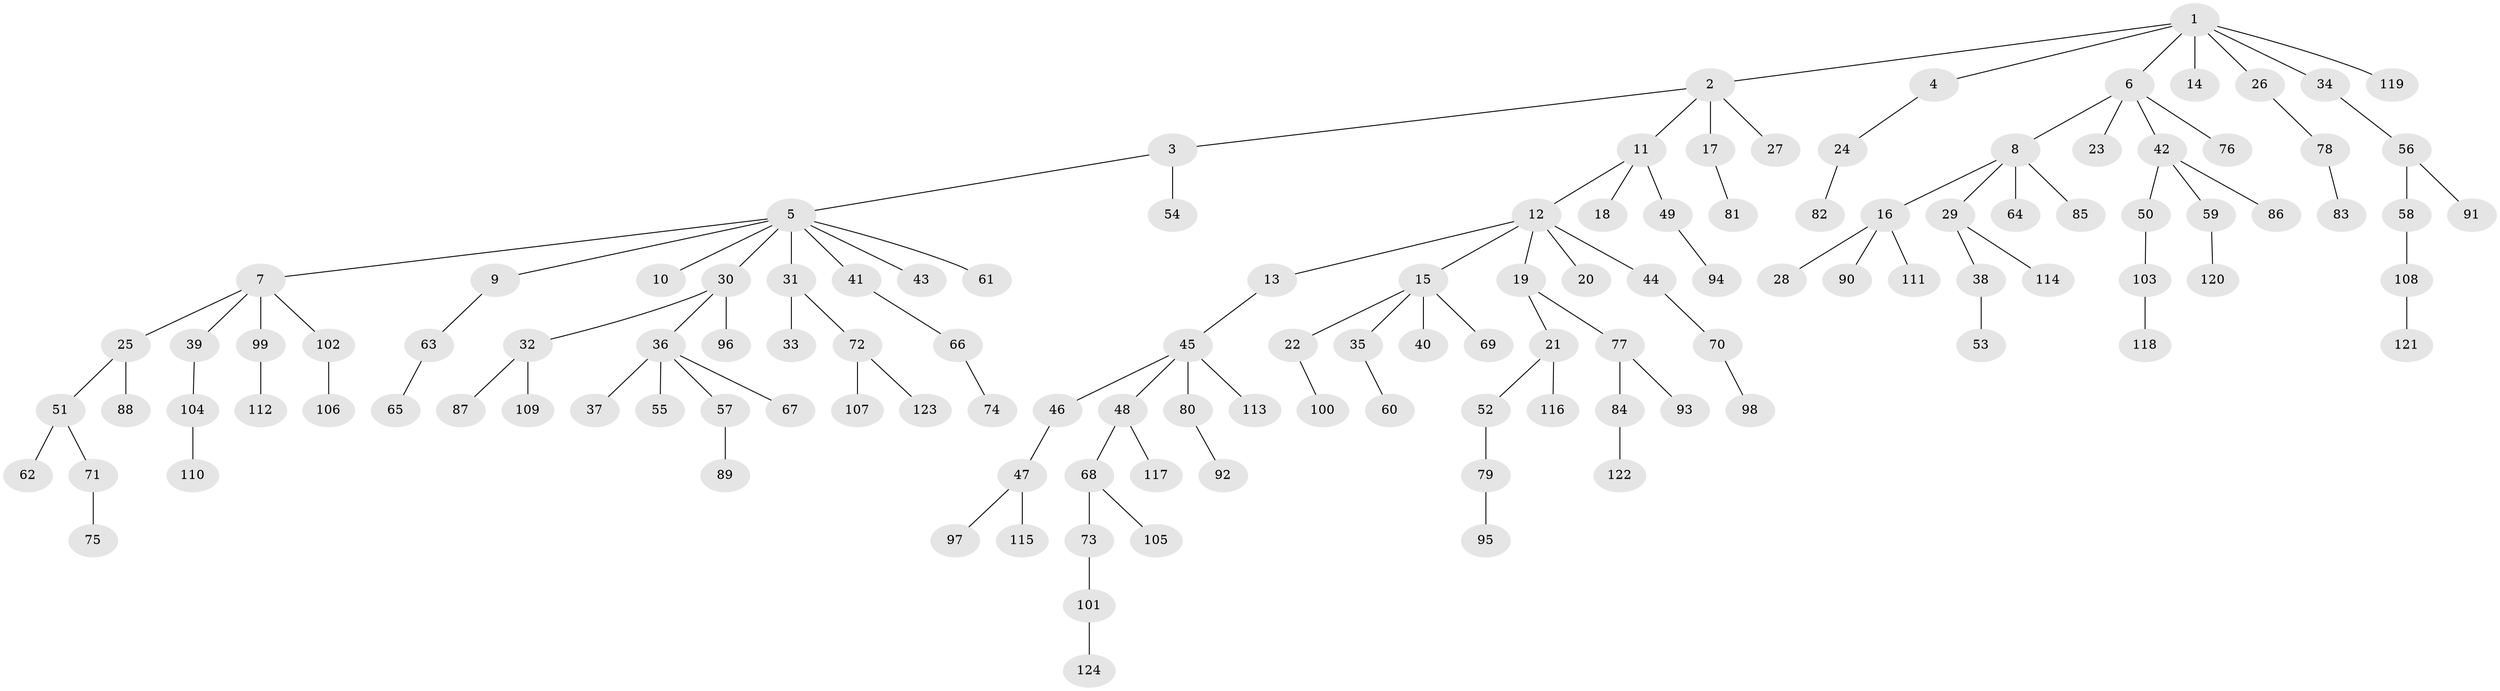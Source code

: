 // coarse degree distribution, {1: 0.6216216216216216, 2: 0.3108108108108108, 5: 0.02702702702702703, 15: 0.013513513513513514, 4: 0.013513513513513514, 25: 0.013513513513513514}
// Generated by graph-tools (version 1.1) at 2025/56/03/04/25 21:56:45]
// undirected, 124 vertices, 123 edges
graph export_dot {
graph [start="1"]
  node [color=gray90,style=filled];
  1;
  2;
  3;
  4;
  5;
  6;
  7;
  8;
  9;
  10;
  11;
  12;
  13;
  14;
  15;
  16;
  17;
  18;
  19;
  20;
  21;
  22;
  23;
  24;
  25;
  26;
  27;
  28;
  29;
  30;
  31;
  32;
  33;
  34;
  35;
  36;
  37;
  38;
  39;
  40;
  41;
  42;
  43;
  44;
  45;
  46;
  47;
  48;
  49;
  50;
  51;
  52;
  53;
  54;
  55;
  56;
  57;
  58;
  59;
  60;
  61;
  62;
  63;
  64;
  65;
  66;
  67;
  68;
  69;
  70;
  71;
  72;
  73;
  74;
  75;
  76;
  77;
  78;
  79;
  80;
  81;
  82;
  83;
  84;
  85;
  86;
  87;
  88;
  89;
  90;
  91;
  92;
  93;
  94;
  95;
  96;
  97;
  98;
  99;
  100;
  101;
  102;
  103;
  104;
  105;
  106;
  107;
  108;
  109;
  110;
  111;
  112;
  113;
  114;
  115;
  116;
  117;
  118;
  119;
  120;
  121;
  122;
  123;
  124;
  1 -- 2;
  1 -- 4;
  1 -- 6;
  1 -- 14;
  1 -- 26;
  1 -- 34;
  1 -- 119;
  2 -- 3;
  2 -- 11;
  2 -- 17;
  2 -- 27;
  3 -- 5;
  3 -- 54;
  4 -- 24;
  5 -- 7;
  5 -- 9;
  5 -- 10;
  5 -- 30;
  5 -- 31;
  5 -- 41;
  5 -- 43;
  5 -- 61;
  6 -- 8;
  6 -- 23;
  6 -- 42;
  6 -- 76;
  7 -- 25;
  7 -- 39;
  7 -- 99;
  7 -- 102;
  8 -- 16;
  8 -- 29;
  8 -- 64;
  8 -- 85;
  9 -- 63;
  11 -- 12;
  11 -- 18;
  11 -- 49;
  12 -- 13;
  12 -- 15;
  12 -- 19;
  12 -- 20;
  12 -- 44;
  13 -- 45;
  15 -- 22;
  15 -- 35;
  15 -- 40;
  15 -- 69;
  16 -- 28;
  16 -- 90;
  16 -- 111;
  17 -- 81;
  19 -- 21;
  19 -- 77;
  21 -- 52;
  21 -- 116;
  22 -- 100;
  24 -- 82;
  25 -- 51;
  25 -- 88;
  26 -- 78;
  29 -- 38;
  29 -- 114;
  30 -- 32;
  30 -- 36;
  30 -- 96;
  31 -- 33;
  31 -- 72;
  32 -- 87;
  32 -- 109;
  34 -- 56;
  35 -- 60;
  36 -- 37;
  36 -- 55;
  36 -- 57;
  36 -- 67;
  38 -- 53;
  39 -- 104;
  41 -- 66;
  42 -- 50;
  42 -- 59;
  42 -- 86;
  44 -- 70;
  45 -- 46;
  45 -- 48;
  45 -- 80;
  45 -- 113;
  46 -- 47;
  47 -- 97;
  47 -- 115;
  48 -- 68;
  48 -- 117;
  49 -- 94;
  50 -- 103;
  51 -- 62;
  51 -- 71;
  52 -- 79;
  56 -- 58;
  56 -- 91;
  57 -- 89;
  58 -- 108;
  59 -- 120;
  63 -- 65;
  66 -- 74;
  68 -- 73;
  68 -- 105;
  70 -- 98;
  71 -- 75;
  72 -- 107;
  72 -- 123;
  73 -- 101;
  77 -- 84;
  77 -- 93;
  78 -- 83;
  79 -- 95;
  80 -- 92;
  84 -- 122;
  99 -- 112;
  101 -- 124;
  102 -- 106;
  103 -- 118;
  104 -- 110;
  108 -- 121;
}
